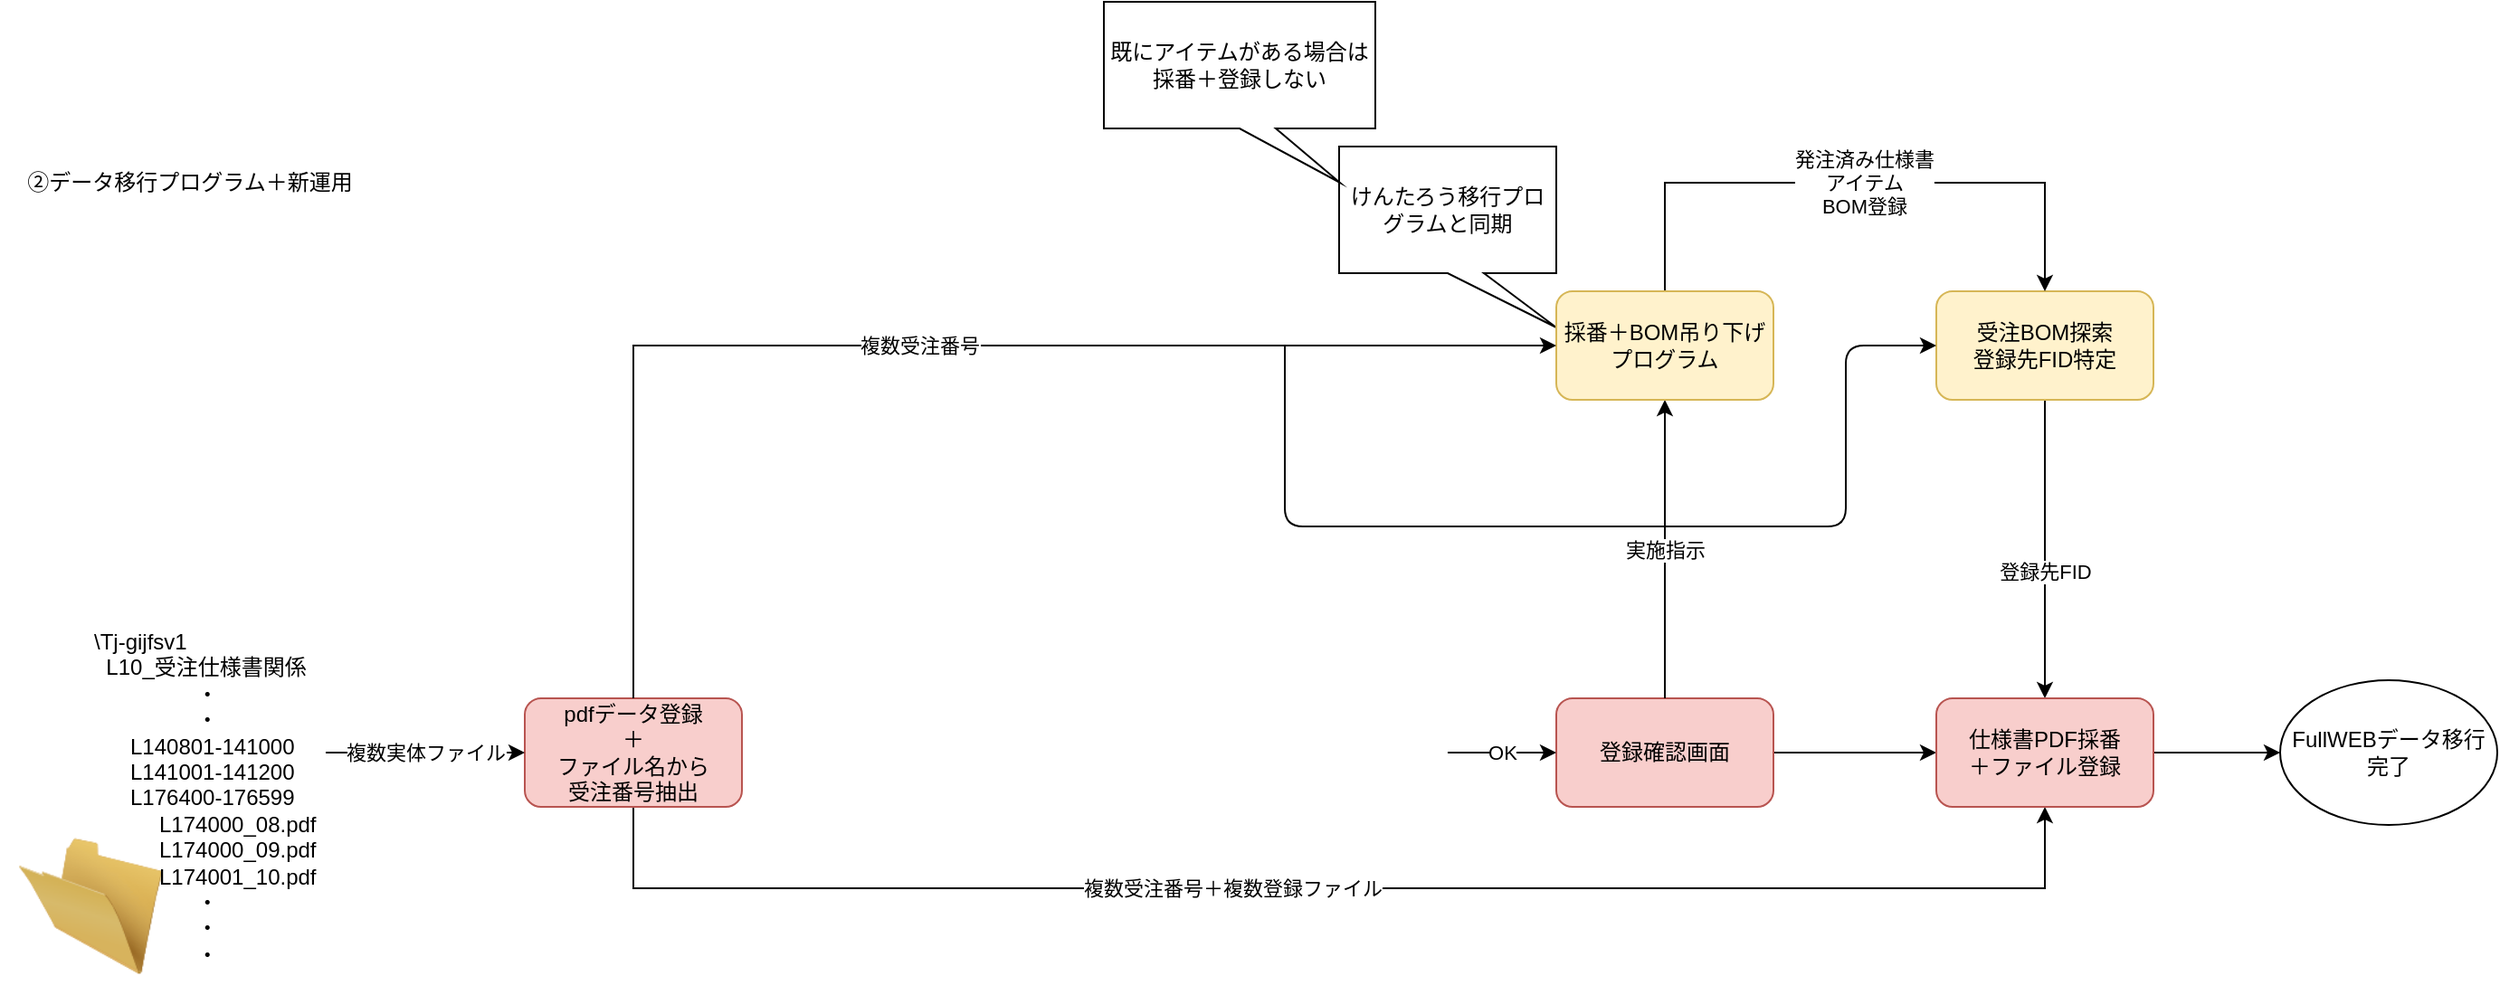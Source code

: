 <mxfile version="14.2.7" type="github">
  <diagram id="prtHgNgQTEPvFCAcTncT" name="Page-1">
    <mxGraphModel dx="1422" dy="1906" grid="1" gridSize="10" guides="1" tooltips="1" connect="1" arrows="1" fold="1" page="1" pageScale="1" pageWidth="827" pageHeight="1169" math="0" shadow="0">
      <root>
        <mxCell id="0" />
        <mxCell id="1" parent="0" />
        <mxCell id="VqYvgj8XHTMHite8UlfJ-17" value="複数受注番号＋複数登録ファイル" style="edgeStyle=orthogonalEdgeStyle;rounded=0;orthogonalLoop=1;jettySize=auto;html=1;entryX=0.5;entryY=1;entryDx=0;entryDy=0;" edge="1" parent="1" source="VqYvgj8XHTMHite8UlfJ-1" target="VqYvgj8XHTMHite8UlfJ-48">
          <mxGeometry x="-0.136" relative="1" as="geometry">
            <Array as="points">
              <mxPoint x="370" y="230" />
              <mxPoint x="1150" y="230" />
            </Array>
            <mxPoint as="offset" />
          </mxGeometry>
        </mxCell>
        <mxCell id="VqYvgj8XHTMHite8UlfJ-1" value="pdfデータ登録&lt;br&gt;＋&lt;br&gt;ファイル名から&lt;br&gt;受注番号抽出" style="rounded=1;whiteSpace=wrap;html=1;fillColor=#f8cecc;strokeColor=#b85450;" vertex="1" parent="1">
          <mxGeometry x="310" y="125" width="120" height="60" as="geometry" />
        </mxCell>
        <mxCell id="VqYvgj8XHTMHite8UlfJ-2" value="" style="image;html=1;image=img/lib/clip_art/general/Empty_Folder_128x128.png" vertex="1" parent="1">
          <mxGeometry x="30" y="200" width="80" height="80" as="geometry" />
        </mxCell>
        <mxCell id="VqYvgj8XHTMHite8UlfJ-8" value="複数実体ファイル" style="edgeStyle=orthogonalEdgeStyle;rounded=0;orthogonalLoop=1;jettySize=auto;html=1;entryX=0;entryY=0.5;entryDx=0;entryDy=0;" edge="1" parent="1" source="VqYvgj8XHTMHite8UlfJ-3" target="VqYvgj8XHTMHite8UlfJ-1">
          <mxGeometry relative="1" as="geometry" />
        </mxCell>
        <mxCell id="VqYvgj8XHTMHite8UlfJ-3" value="\\Tj-gijfsv1&lt;br&gt;&amp;nbsp; L10_受注仕様書関係&lt;br&gt;&amp;nbsp; &amp;nbsp; &amp;nbsp; &amp;nbsp; &amp;nbsp; &amp;nbsp; &amp;nbsp; &amp;nbsp; &amp;nbsp;・&lt;br&gt;&amp;nbsp; &amp;nbsp; &amp;nbsp; &amp;nbsp; &amp;nbsp; &amp;nbsp; &amp;nbsp; &amp;nbsp; &amp;nbsp;・&lt;br&gt;&amp;nbsp; &amp;nbsp; &amp;nbsp; L140801-141000&lt;br&gt;&amp;nbsp; &amp;nbsp; &amp;nbsp; L141001-141200&lt;br&gt;&amp;nbsp; &amp;nbsp; &amp;nbsp; L176400-176599&lt;br&gt;　　　L174000_08.pdf&lt;br&gt;　　　L174000_09.pdf&lt;br&gt;　　　L174001_10.pdf&lt;br&gt;&amp;nbsp; &amp;nbsp; &amp;nbsp; &amp;nbsp; &amp;nbsp; &amp;nbsp; &amp;nbsp; &amp;nbsp; &amp;nbsp;・&lt;br&gt;&amp;nbsp; &amp;nbsp; &amp;nbsp; &amp;nbsp; &amp;nbsp; &amp;nbsp; &amp;nbsp; &amp;nbsp; &amp;nbsp;・&lt;br&gt;&amp;nbsp; &amp;nbsp; &amp;nbsp; &amp;nbsp; &amp;nbsp; &amp;nbsp; &amp;nbsp; &amp;nbsp; &amp;nbsp;・&lt;br&gt;&amp;nbsp;" style="text;whiteSpace=wrap;html=1;" vertex="1" parent="1">
          <mxGeometry x="70" y="80" width="130" height="150" as="geometry" />
        </mxCell>
        <mxCell id="VqYvgj8XHTMHite8UlfJ-4" value="②データ移行プログラム＋新運用" style="text;html=1;strokeColor=none;fillColor=none;align=center;verticalAlign=middle;whiteSpace=wrap;rounded=0;" vertex="1" parent="1">
          <mxGeometry x="20" y="-170" width="210" height="20" as="geometry" />
        </mxCell>
        <mxCell id="VqYvgj8XHTMHite8UlfJ-16" value="登録先FID" style="edgeStyle=orthogonalEdgeStyle;rounded=0;orthogonalLoop=1;jettySize=auto;html=1;entryX=0.5;entryY=0;entryDx=0;entryDy=0;" edge="1" parent="1" source="VqYvgj8XHTMHite8UlfJ-12" target="VqYvgj8XHTMHite8UlfJ-48">
          <mxGeometry x="0.143" relative="1" as="geometry">
            <Array as="points">
              <mxPoint x="1150" y="30" />
              <mxPoint x="1150" y="30" />
            </Array>
            <mxPoint as="offset" />
          </mxGeometry>
        </mxCell>
        <mxCell id="VqYvgj8XHTMHite8UlfJ-12" value="受注BOM探索&lt;br&gt;登録先FID特定" style="rounded=1;whiteSpace=wrap;html=1;fillColor=#fff2cc;strokeColor=#d6b656;" vertex="1" parent="1">
          <mxGeometry x="1090" y="-100" width="120" height="60" as="geometry" />
        </mxCell>
        <mxCell id="VqYvgj8XHTMHite8UlfJ-26" style="edgeStyle=orthogonalEdgeStyle;rounded=0;orthogonalLoop=1;jettySize=auto;html=1;entryX=0;entryY=0.5;entryDx=0;entryDy=0;" edge="1" parent="1" source="VqYvgj8XHTMHite8UlfJ-48" target="VqYvgj8XHTMHite8UlfJ-28">
          <mxGeometry relative="1" as="geometry">
            <mxPoint x="1060" y="155" as="targetPoint" />
          </mxGeometry>
        </mxCell>
        <mxCell id="VqYvgj8XHTMHite8UlfJ-50" style="edgeStyle=orthogonalEdgeStyle;rounded=0;orthogonalLoop=1;jettySize=auto;html=1;" edge="1" parent="1" source="VqYvgj8XHTMHite8UlfJ-15" target="VqYvgj8XHTMHite8UlfJ-48">
          <mxGeometry relative="1" as="geometry" />
        </mxCell>
        <mxCell id="VqYvgj8XHTMHite8UlfJ-15" value="登録確認画面" style="rounded=1;whiteSpace=wrap;html=1;fillColor=#f8cecc;strokeColor=#b85450;" vertex="1" parent="1">
          <mxGeometry x="880" y="125" width="120" height="60" as="geometry" />
        </mxCell>
        <mxCell id="VqYvgj8XHTMHite8UlfJ-23" value="発注済み仕様書&lt;br&gt;アイテム&lt;br&gt;BOM登録" style="edgeStyle=orthogonalEdgeStyle;rounded=0;orthogonalLoop=1;jettySize=auto;html=1;entryX=0.5;entryY=0;entryDx=0;entryDy=0;exitX=0.5;exitY=0;exitDx=0;exitDy=0;" edge="1" parent="1" source="VqYvgj8XHTMHite8UlfJ-19" target="VqYvgj8XHTMHite8UlfJ-12">
          <mxGeometry x="0.03" relative="1" as="geometry">
            <mxPoint x="610" y="-40" as="targetPoint" />
            <Array as="points">
              <mxPoint x="940" y="-160" />
              <mxPoint x="1150" y="-160" />
            </Array>
            <mxPoint as="offset" />
          </mxGeometry>
        </mxCell>
        <mxCell id="VqYvgj8XHTMHite8UlfJ-20" value="実施指示" style="endArrow=classic;html=1;entryX=0.5;entryY=1;entryDx=0;entryDy=0;exitX=0.5;exitY=0;exitDx=0;exitDy=0;" edge="1" parent="1" source="VqYvgj8XHTMHite8UlfJ-15" target="VqYvgj8XHTMHite8UlfJ-19">
          <mxGeometry width="50" height="50" relative="1" as="geometry">
            <mxPoint x="190" y="-40" as="sourcePoint" />
            <mxPoint x="190" y="-70" as="targetPoint" />
          </mxGeometry>
        </mxCell>
        <mxCell id="VqYvgj8XHTMHite8UlfJ-24" value="けんたろう移行プログラムと同期&lt;br&gt;" style="shape=callout;whiteSpace=wrap;html=1;perimeter=calloutPerimeter;position2=1;" vertex="1" parent="1">
          <mxGeometry x="760" y="-180" width="120" height="100" as="geometry" />
        </mxCell>
        <mxCell id="VqYvgj8XHTMHite8UlfJ-28" value="FullWEBデータ移行完了" style="ellipse;whiteSpace=wrap;html=1;" vertex="1" parent="1">
          <mxGeometry x="1280" y="115" width="120" height="80" as="geometry" />
        </mxCell>
        <mxCell id="VqYvgj8XHTMHite8UlfJ-32" value="既にアイテムがある場合は採番＋登録しない" style="shape=callout;whiteSpace=wrap;html=1;perimeter=calloutPerimeter;position2=0.87;" vertex="1" parent="1">
          <mxGeometry x="630" y="-260" width="150" height="100" as="geometry" />
        </mxCell>
        <mxCell id="VqYvgj8XHTMHite8UlfJ-47" value="OK" style="endArrow=classic;html=1;entryX=0;entryY=0.5;entryDx=0;entryDy=0;" edge="1" parent="1" target="VqYvgj8XHTMHite8UlfJ-15">
          <mxGeometry width="50" height="50" relative="1" as="geometry">
            <mxPoint x="820" y="155" as="sourcePoint" />
            <mxPoint x="960" y="50" as="targetPoint" />
          </mxGeometry>
        </mxCell>
        <mxCell id="VqYvgj8XHTMHite8UlfJ-48" value="仕様書PDF採番&lt;br&gt;＋ファイル登録" style="rounded=1;whiteSpace=wrap;html=1;fillColor=#f8cecc;strokeColor=#b85450;" vertex="1" parent="1">
          <mxGeometry x="1090" y="125" width="120" height="60" as="geometry" />
        </mxCell>
        <mxCell id="VqYvgj8XHTMHite8UlfJ-19" value="採番＋BOM吊り下げプログラム" style="rounded=1;whiteSpace=wrap;html=1;fillColor=#fff2cc;strokeColor=#d6b656;" vertex="1" parent="1">
          <mxGeometry x="880" y="-100" width="120" height="60" as="geometry" />
        </mxCell>
        <mxCell id="VqYvgj8XHTMHite8UlfJ-51" value="複数受注番号" style="edgeStyle=orthogonalEdgeStyle;rounded=0;orthogonalLoop=1;jettySize=auto;html=1;entryX=0;entryY=0.5;entryDx=0;entryDy=0;" edge="1" parent="1" source="VqYvgj8XHTMHite8UlfJ-1" target="VqYvgj8XHTMHite8UlfJ-19">
          <mxGeometry relative="1" as="geometry">
            <mxPoint x="1090" y="-70" as="targetPoint" />
            <mxPoint x="430" y="155" as="sourcePoint" />
            <Array as="points">
              <mxPoint x="370" y="-70" />
            </Array>
          </mxGeometry>
        </mxCell>
        <mxCell id="VqYvgj8XHTMHite8UlfJ-53" value="" style="endArrow=classic;html=1;entryX=0;entryY=0.5;entryDx=0;entryDy=0;" edge="1" parent="1" target="VqYvgj8XHTMHite8UlfJ-12">
          <mxGeometry width="50" height="50" relative="1" as="geometry">
            <mxPoint x="730" y="-70" as="sourcePoint" />
            <mxPoint x="730" y="60" as="targetPoint" />
            <Array as="points">
              <mxPoint x="730" y="30" />
              <mxPoint x="880" y="30" />
              <mxPoint x="1040" y="30" />
              <mxPoint x="1040" y="-70" />
            </Array>
          </mxGeometry>
        </mxCell>
      </root>
    </mxGraphModel>
  </diagram>
</mxfile>
